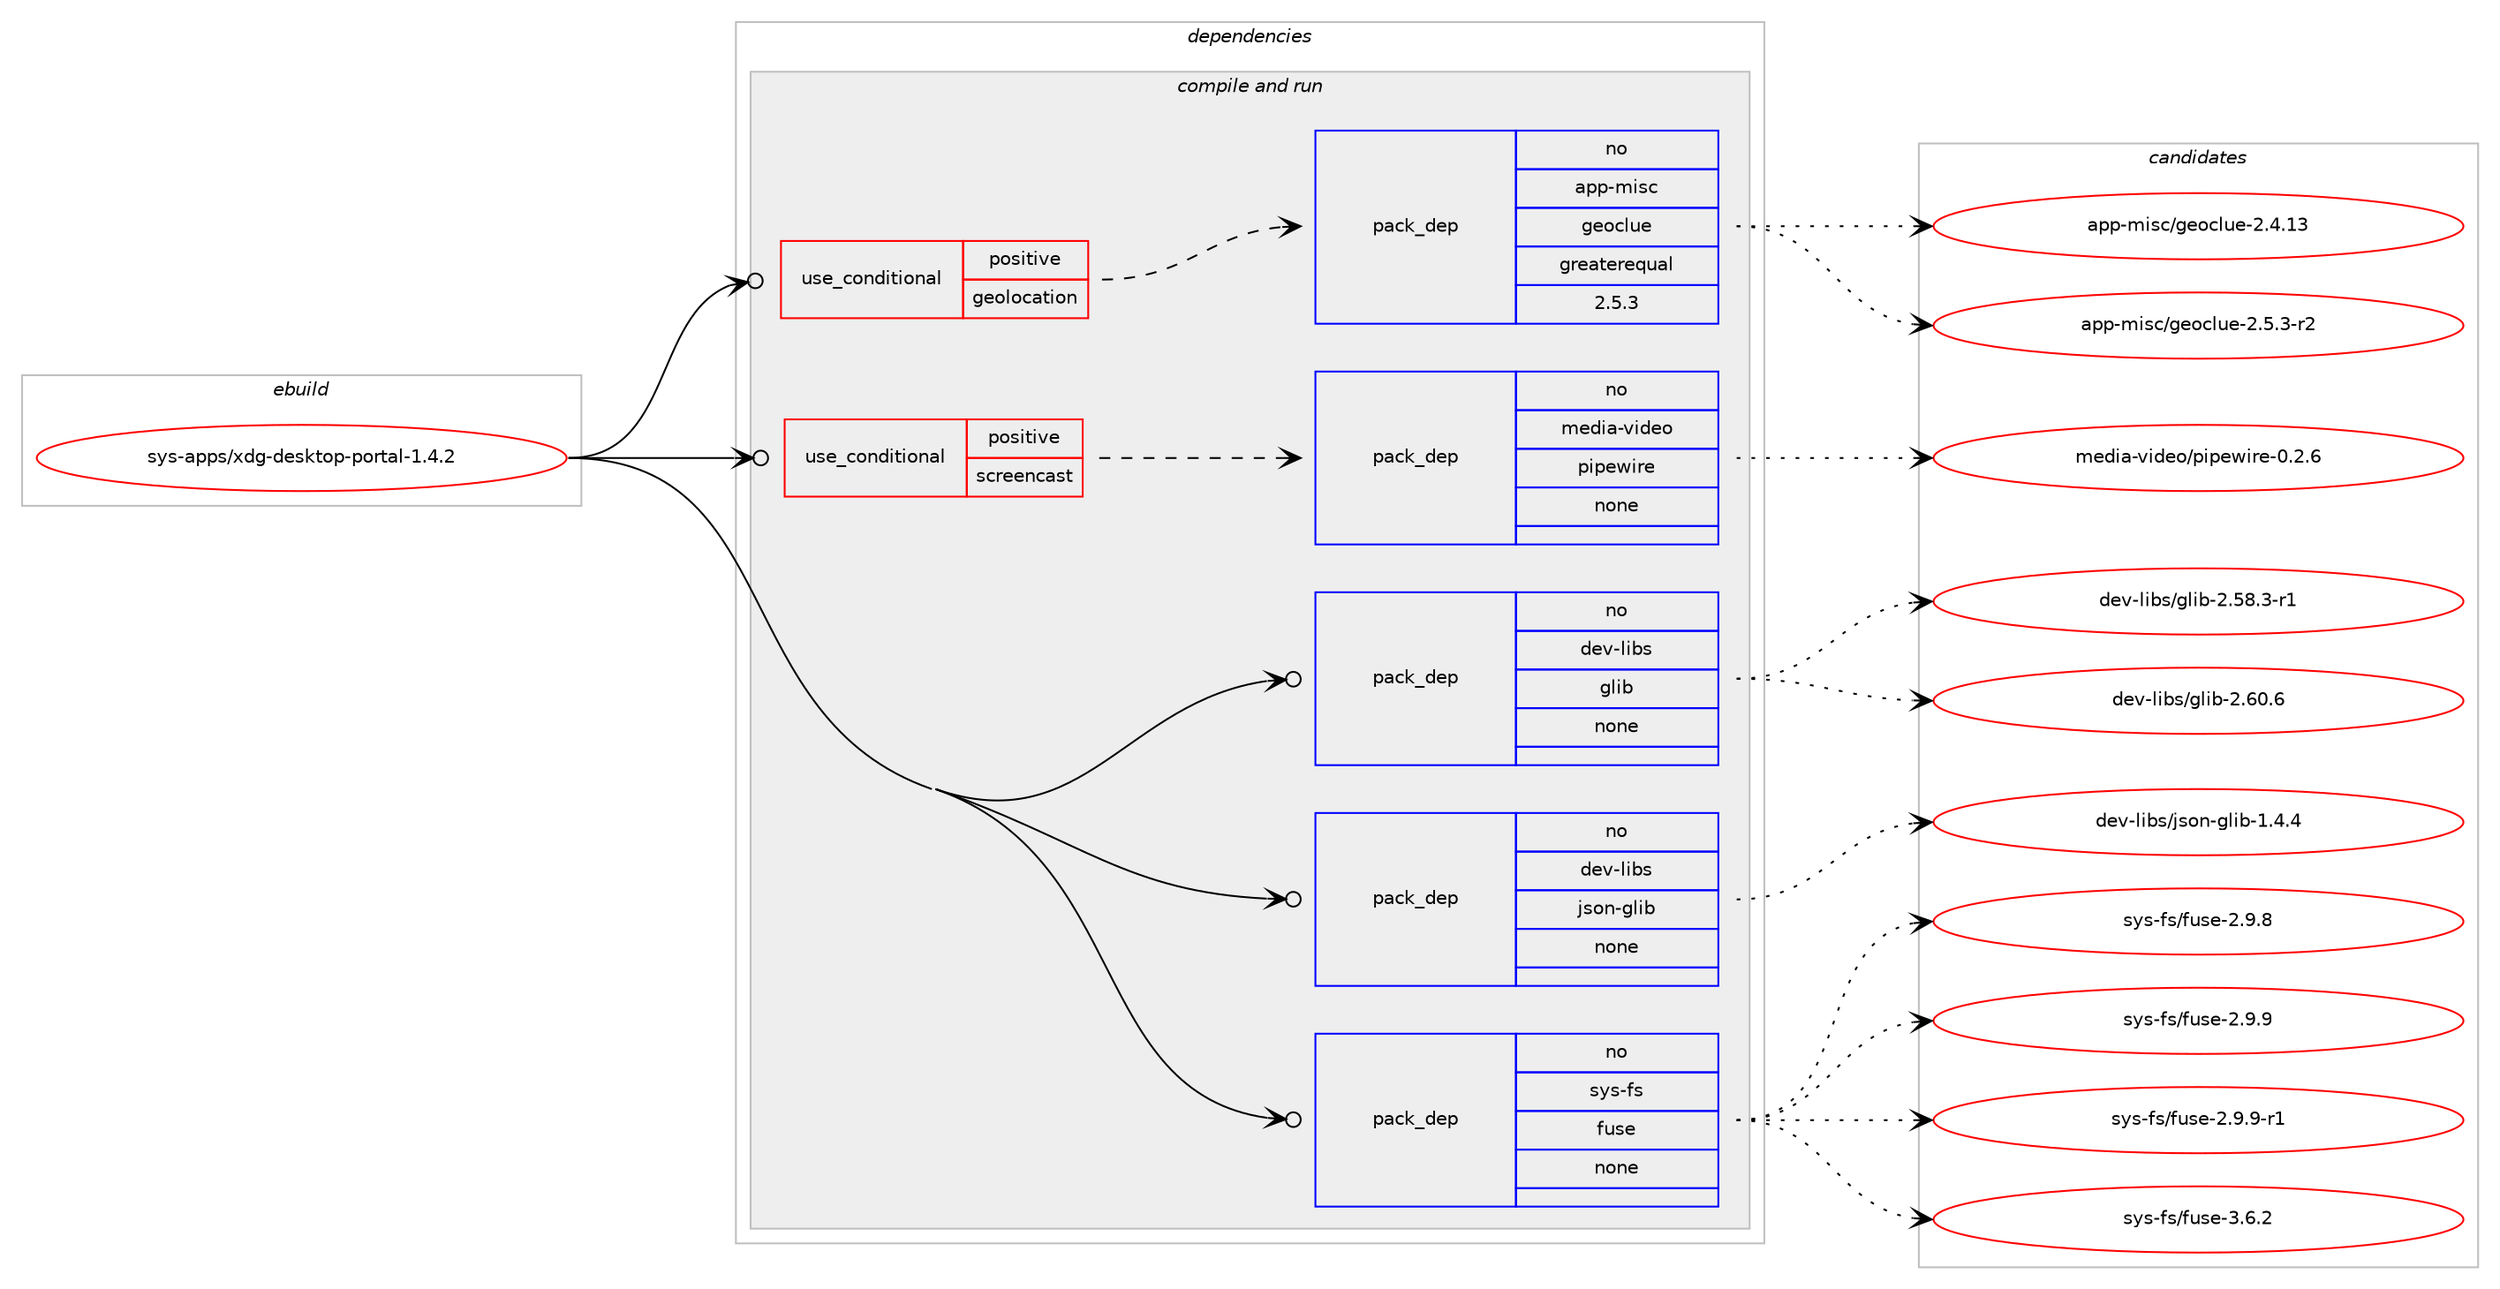 digraph prolog {

# *************
# Graph options
# *************

newrank=true;
concentrate=true;
compound=true;
graph [rankdir=LR,fontname=Helvetica,fontsize=10,ranksep=1.5];#, ranksep=2.5, nodesep=0.2];
edge  [arrowhead=vee];
node  [fontname=Helvetica,fontsize=10];

# **********
# The ebuild
# **********

subgraph cluster_leftcol {
color=gray;
rank=same;
label=<<i>ebuild</i>>;
id [label="sys-apps/xdg-desktop-portal-1.4.2", color=red, width=4, href="../sys-apps/xdg-desktop-portal-1.4.2.svg"];
}

# ****************
# The dependencies
# ****************

subgraph cluster_midcol {
color=gray;
label=<<i>dependencies</i>>;
subgraph cluster_compile {
fillcolor="#eeeeee";
style=filled;
label=<<i>compile</i>>;
}
subgraph cluster_compileandrun {
fillcolor="#eeeeee";
style=filled;
label=<<i>compile and run</i>>;
subgraph cond201 {
dependency885 [label=<<TABLE BORDER="0" CELLBORDER="1" CELLSPACING="0" CELLPADDING="4"><TR><TD ROWSPAN="3" CELLPADDING="10">use_conditional</TD></TR><TR><TD>positive</TD></TR><TR><TD>geolocation</TD></TR></TABLE>>, shape=none, color=red];
subgraph pack672 {
dependency886 [label=<<TABLE BORDER="0" CELLBORDER="1" CELLSPACING="0" CELLPADDING="4" WIDTH="220"><TR><TD ROWSPAN="6" CELLPADDING="30">pack_dep</TD></TR><TR><TD WIDTH="110">no</TD></TR><TR><TD>app-misc</TD></TR><TR><TD>geoclue</TD></TR><TR><TD>greaterequal</TD></TR><TR><TD>2.5.3</TD></TR></TABLE>>, shape=none, color=blue];
}
dependency885:e -> dependency886:w [weight=20,style="dashed",arrowhead="vee"];
}
id:e -> dependency885:w [weight=20,style="solid",arrowhead="odotvee"];
subgraph cond202 {
dependency887 [label=<<TABLE BORDER="0" CELLBORDER="1" CELLSPACING="0" CELLPADDING="4"><TR><TD ROWSPAN="3" CELLPADDING="10">use_conditional</TD></TR><TR><TD>positive</TD></TR><TR><TD>screencast</TD></TR></TABLE>>, shape=none, color=red];
subgraph pack673 {
dependency888 [label=<<TABLE BORDER="0" CELLBORDER="1" CELLSPACING="0" CELLPADDING="4" WIDTH="220"><TR><TD ROWSPAN="6" CELLPADDING="30">pack_dep</TD></TR><TR><TD WIDTH="110">no</TD></TR><TR><TD>media-video</TD></TR><TR><TD>pipewire</TD></TR><TR><TD>none</TD></TR><TR><TD></TD></TR></TABLE>>, shape=none, color=blue];
}
dependency887:e -> dependency888:w [weight=20,style="dashed",arrowhead="vee"];
}
id:e -> dependency887:w [weight=20,style="solid",arrowhead="odotvee"];
subgraph pack674 {
dependency889 [label=<<TABLE BORDER="0" CELLBORDER="1" CELLSPACING="0" CELLPADDING="4" WIDTH="220"><TR><TD ROWSPAN="6" CELLPADDING="30">pack_dep</TD></TR><TR><TD WIDTH="110">no</TD></TR><TR><TD>dev-libs</TD></TR><TR><TD>glib</TD></TR><TR><TD>none</TD></TR><TR><TD></TD></TR></TABLE>>, shape=none, color=blue];
}
id:e -> dependency889:w [weight=20,style="solid",arrowhead="odotvee"];
subgraph pack675 {
dependency890 [label=<<TABLE BORDER="0" CELLBORDER="1" CELLSPACING="0" CELLPADDING="4" WIDTH="220"><TR><TD ROWSPAN="6" CELLPADDING="30">pack_dep</TD></TR><TR><TD WIDTH="110">no</TD></TR><TR><TD>dev-libs</TD></TR><TR><TD>json-glib</TD></TR><TR><TD>none</TD></TR><TR><TD></TD></TR></TABLE>>, shape=none, color=blue];
}
id:e -> dependency890:w [weight=20,style="solid",arrowhead="odotvee"];
subgraph pack676 {
dependency891 [label=<<TABLE BORDER="0" CELLBORDER="1" CELLSPACING="0" CELLPADDING="4" WIDTH="220"><TR><TD ROWSPAN="6" CELLPADDING="30">pack_dep</TD></TR><TR><TD WIDTH="110">no</TD></TR><TR><TD>sys-fs</TD></TR><TR><TD>fuse</TD></TR><TR><TD>none</TD></TR><TR><TD></TD></TR></TABLE>>, shape=none, color=blue];
}
id:e -> dependency891:w [weight=20,style="solid",arrowhead="odotvee"];
}
subgraph cluster_run {
fillcolor="#eeeeee";
style=filled;
label=<<i>run</i>>;
}
}

# **************
# The candidates
# **************

subgraph cluster_choices {
rank=same;
color=gray;
label=<<i>candidates</i>>;

subgraph choice672 {
color=black;
nodesep=1;
choice971121124510910511599471031011119910811710145504652464951 [label="app-misc/geoclue-2.4.13", color=red, width=4,href="../app-misc/geoclue-2.4.13.svg"];
choice97112112451091051159947103101111991081171014550465346514511450 [label="app-misc/geoclue-2.5.3-r2", color=red, width=4,href="../app-misc/geoclue-2.5.3-r2.svg"];
dependency886:e -> choice971121124510910511599471031011119910811710145504652464951:w [style=dotted,weight="100"];
dependency886:e -> choice97112112451091051159947103101111991081171014550465346514511450:w [style=dotted,weight="100"];
}
subgraph choice673 {
color=black;
nodesep=1;
choice109101100105974511810510010111147112105112101119105114101454846504654 [label="media-video/pipewire-0.2.6", color=red, width=4,href="../media-video/pipewire-0.2.6.svg"];
dependency888:e -> choice109101100105974511810510010111147112105112101119105114101454846504654:w [style=dotted,weight="100"];
}
subgraph choice674 {
color=black;
nodesep=1;
choice10010111845108105981154710310810598455046535646514511449 [label="dev-libs/glib-2.58.3-r1", color=red, width=4,href="../dev-libs/glib-2.58.3-r1.svg"];
choice1001011184510810598115471031081059845504654484654 [label="dev-libs/glib-2.60.6", color=red, width=4,href="../dev-libs/glib-2.60.6.svg"];
dependency889:e -> choice10010111845108105981154710310810598455046535646514511449:w [style=dotted,weight="100"];
dependency889:e -> choice1001011184510810598115471031081059845504654484654:w [style=dotted,weight="100"];
}
subgraph choice675 {
color=black;
nodesep=1;
choice1001011184510810598115471061151111104510310810598454946524652 [label="dev-libs/json-glib-1.4.4", color=red, width=4,href="../dev-libs/json-glib-1.4.4.svg"];
dependency890:e -> choice1001011184510810598115471061151111104510310810598454946524652:w [style=dotted,weight="100"];
}
subgraph choice676 {
color=black;
nodesep=1;
choice1151211154510211547102117115101455046574656 [label="sys-fs/fuse-2.9.8", color=red, width=4,href="../sys-fs/fuse-2.9.8.svg"];
choice1151211154510211547102117115101455046574657 [label="sys-fs/fuse-2.9.9", color=red, width=4,href="../sys-fs/fuse-2.9.9.svg"];
choice11512111545102115471021171151014550465746574511449 [label="sys-fs/fuse-2.9.9-r1", color=red, width=4,href="../sys-fs/fuse-2.9.9-r1.svg"];
choice1151211154510211547102117115101455146544650 [label="sys-fs/fuse-3.6.2", color=red, width=4,href="../sys-fs/fuse-3.6.2.svg"];
dependency891:e -> choice1151211154510211547102117115101455046574656:w [style=dotted,weight="100"];
dependency891:e -> choice1151211154510211547102117115101455046574657:w [style=dotted,weight="100"];
dependency891:e -> choice11512111545102115471021171151014550465746574511449:w [style=dotted,weight="100"];
dependency891:e -> choice1151211154510211547102117115101455146544650:w [style=dotted,weight="100"];
}
}

}
